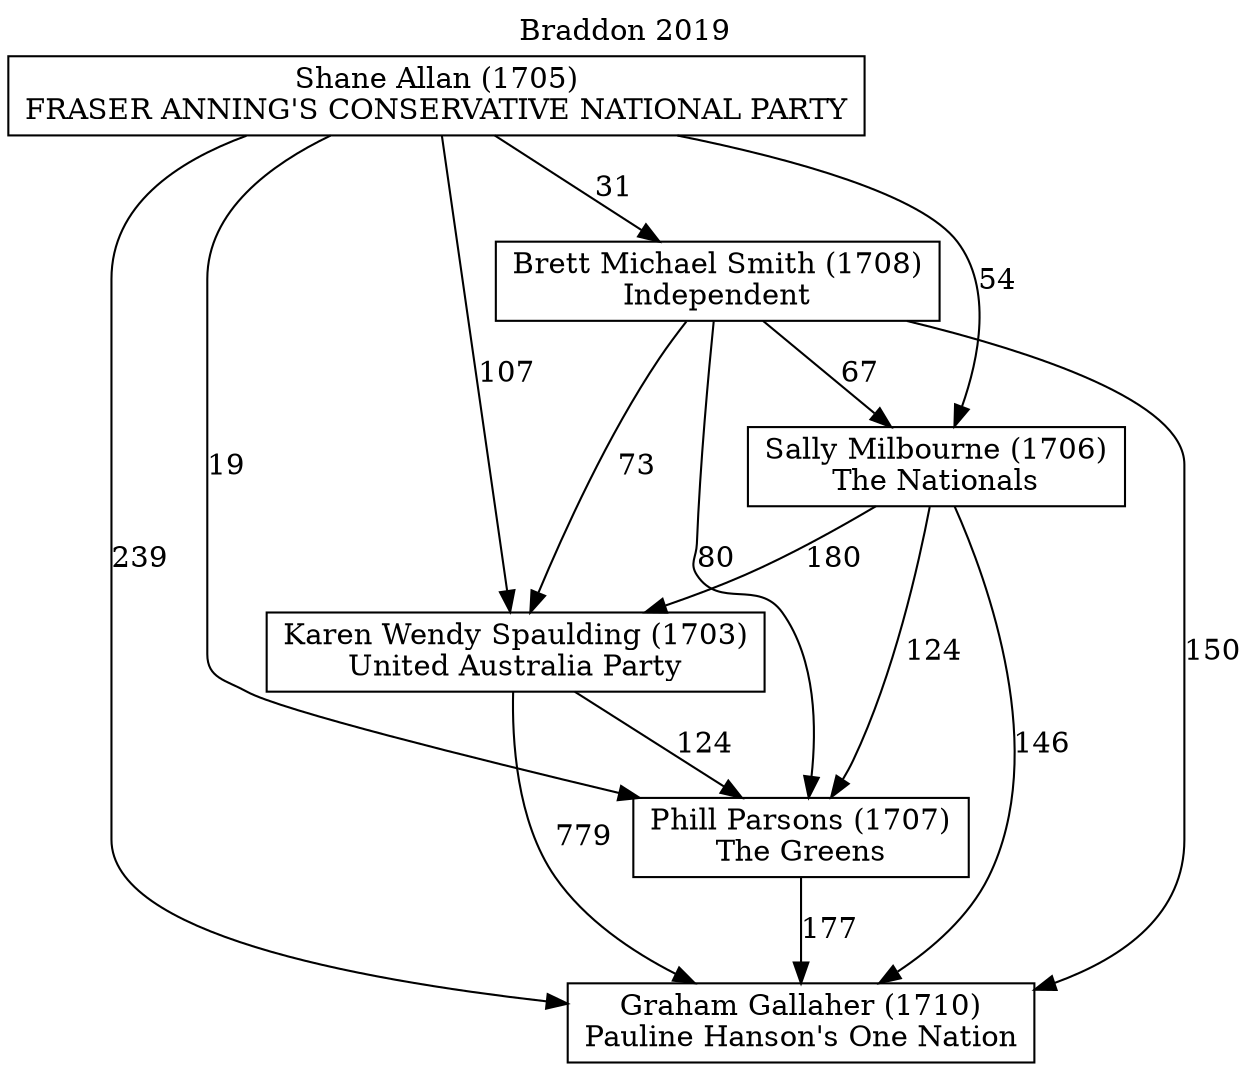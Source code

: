// House preference flow
digraph "Graham Gallaher (1710)_Braddon_2019" {
	graph [label="Braddon 2019" labelloc=t mclimit=2]
	node [shape=box]
	"Graham Gallaher (1710)" [label="Graham Gallaher (1710)
Pauline Hanson's One Nation"]
	"Phill Parsons (1707)" [label="Phill Parsons (1707)
The Greens"]
	"Karen Wendy Spaulding (1703)" [label="Karen Wendy Spaulding (1703)
United Australia Party"]
	"Sally Milbourne (1706)" [label="Sally Milbourne (1706)
The Nationals"]
	"Brett Michael Smith (1708)" [label="Brett Michael Smith (1708)
Independent"]
	"Shane Allan (1705)" [label="Shane Allan (1705)
FRASER ANNING'S CONSERVATIVE NATIONAL PARTY"]
	"Phill Parsons (1707)" -> "Graham Gallaher (1710)" [label=177]
	"Karen Wendy Spaulding (1703)" -> "Phill Parsons (1707)" [label=124]
	"Sally Milbourne (1706)" -> "Karen Wendy Spaulding (1703)" [label=180]
	"Brett Michael Smith (1708)" -> "Sally Milbourne (1706)" [label=67]
	"Shane Allan (1705)" -> "Brett Michael Smith (1708)" [label=31]
	"Karen Wendy Spaulding (1703)" -> "Graham Gallaher (1710)" [label=779]
	"Sally Milbourne (1706)" -> "Graham Gallaher (1710)" [label=146]
	"Brett Michael Smith (1708)" -> "Graham Gallaher (1710)" [label=150]
	"Shane Allan (1705)" -> "Graham Gallaher (1710)" [label=239]
	"Shane Allan (1705)" -> "Sally Milbourne (1706)" [label=54]
	"Brett Michael Smith (1708)" -> "Karen Wendy Spaulding (1703)" [label=73]
	"Shane Allan (1705)" -> "Karen Wendy Spaulding (1703)" [label=107]
	"Sally Milbourne (1706)" -> "Phill Parsons (1707)" [label=124]
	"Brett Michael Smith (1708)" -> "Phill Parsons (1707)" [label=80]
	"Shane Allan (1705)" -> "Phill Parsons (1707)" [label=19]
}
